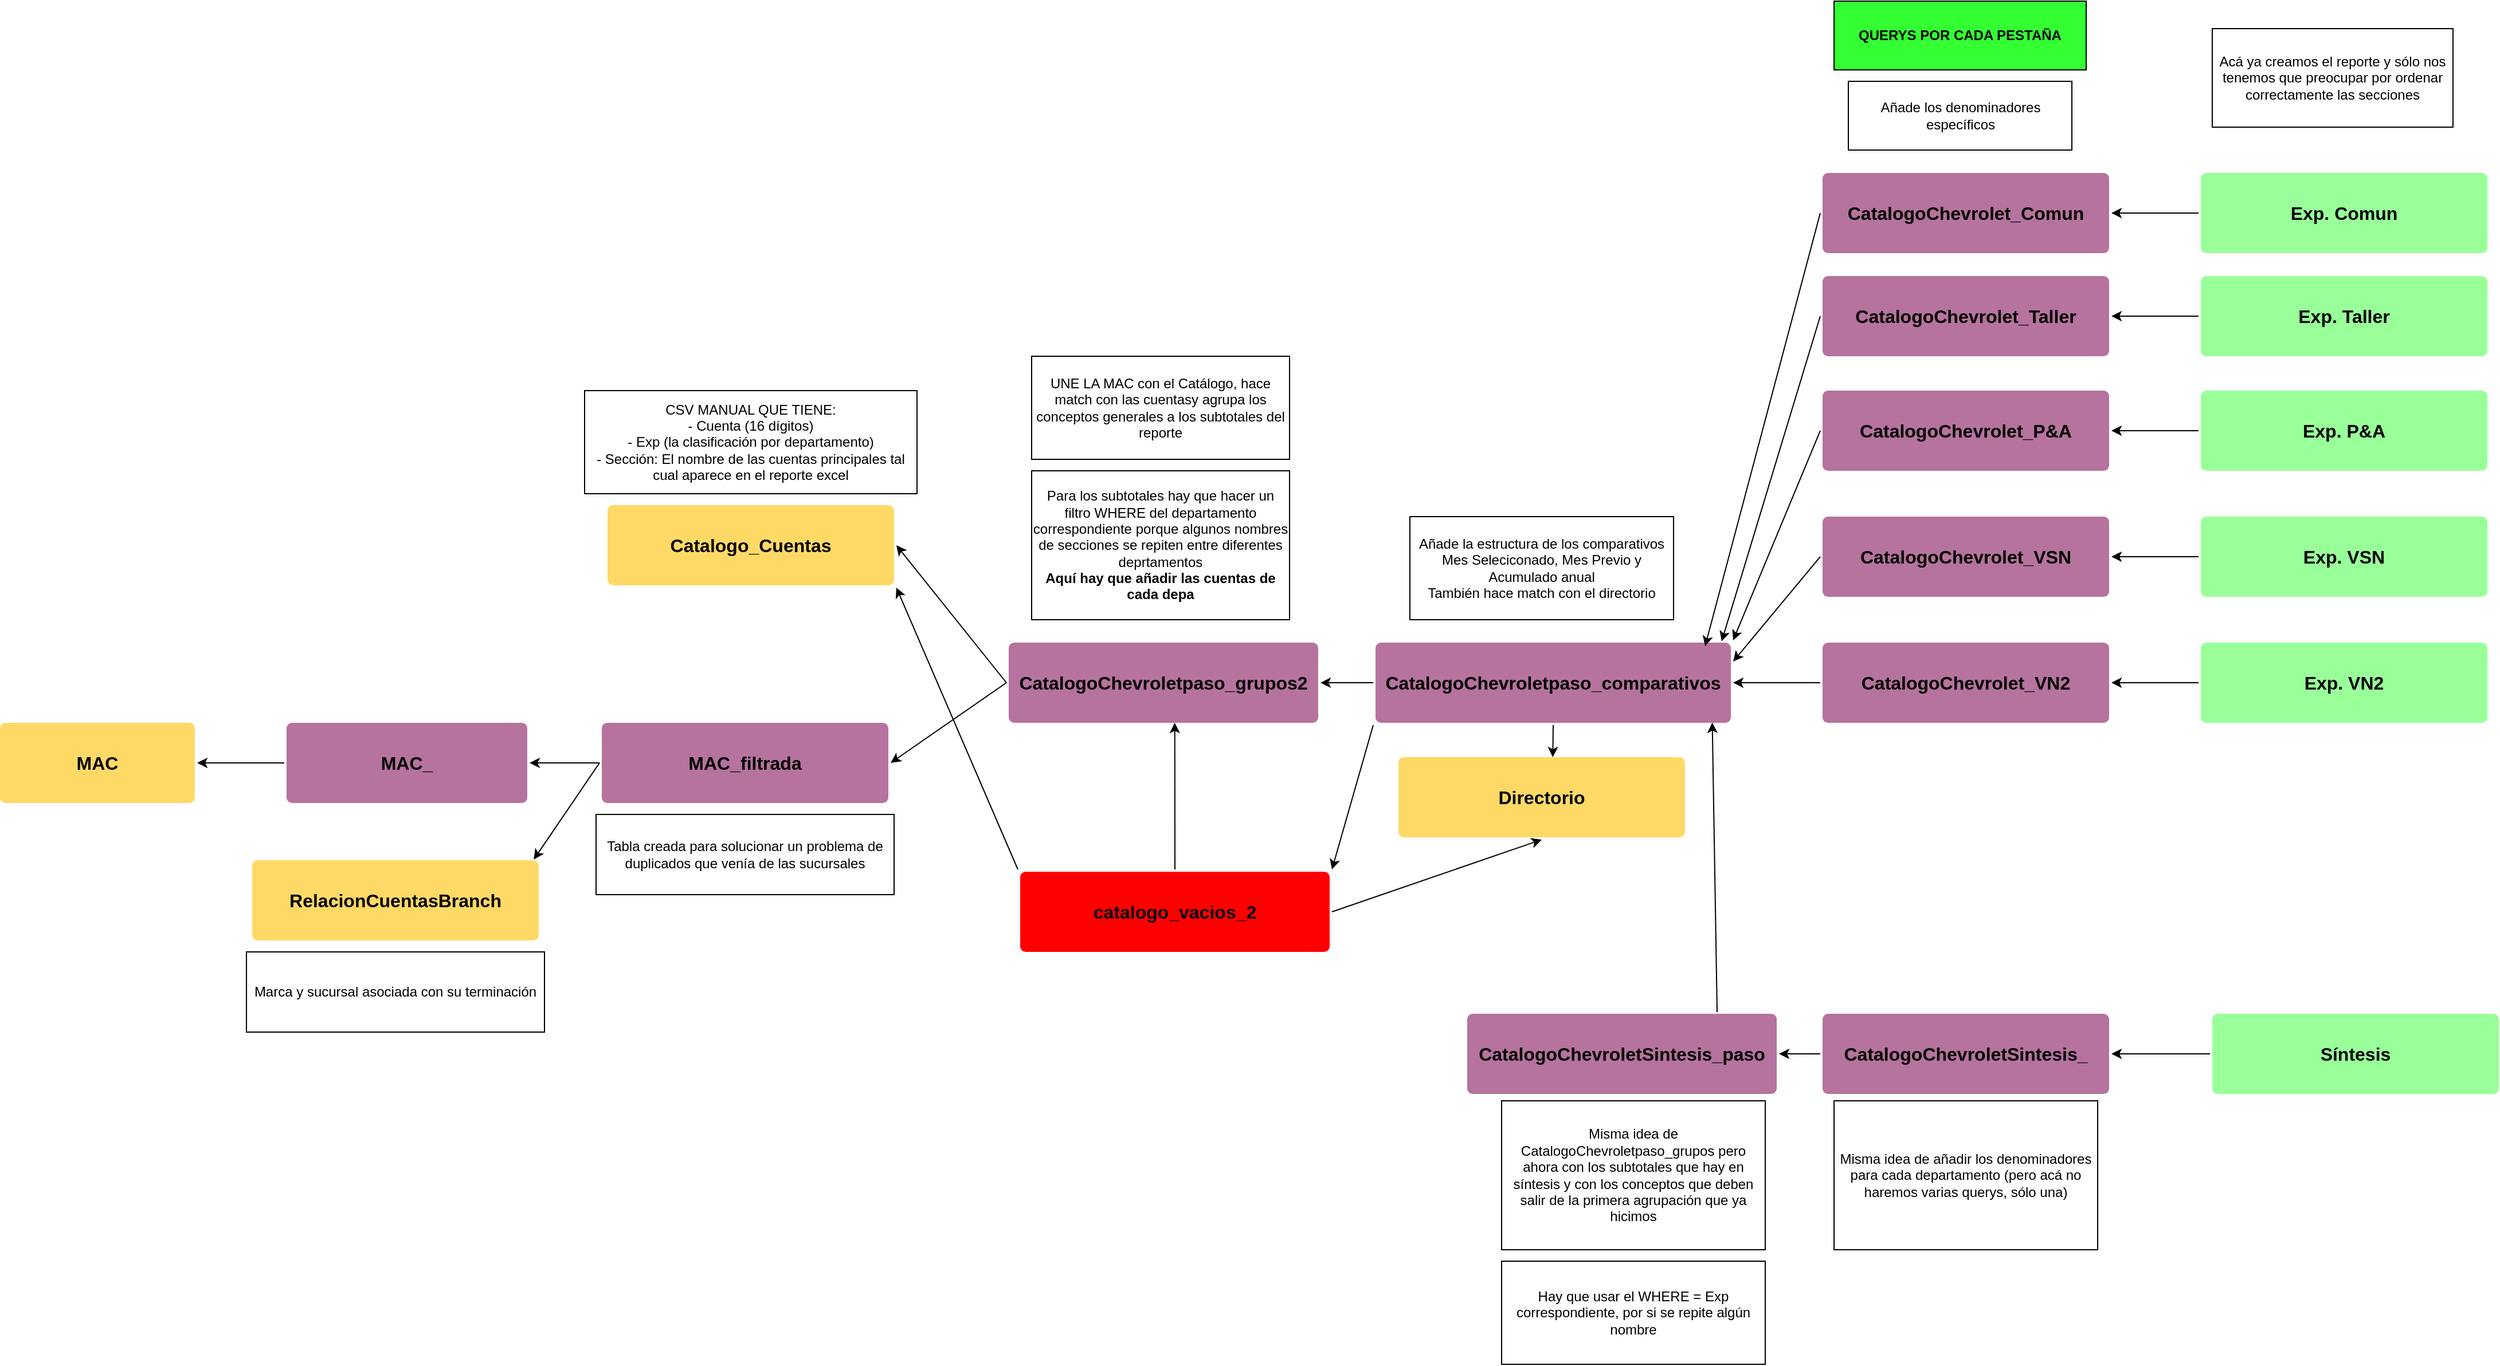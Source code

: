 <mxfile version="22.1.15" type="google">
  <diagram id="6a731a19-8d31-9384-78a2-239565b7b9f0" name="Page-1">
    <mxGraphModel grid="1" page="1" gridSize="10" guides="1" tooltips="1" connect="1" arrows="1" fold="1" pageScale="1" pageWidth="1169" pageHeight="827" background="none" math="0" shadow="0">
      <root>
        <mxCell id="0" />
        <mxCell id="1" parent="0" />
        <mxCell id="WxuLui1noRnbIhzogwKD-1782" value="CSV MANUAL QUE TIENE:&lt;br&gt;- Cuenta (16 dígitos)&lt;br&gt;- Exp (la clasificación por departamento)&lt;br&gt;- Sección: El nombre de las cuentas principales tal cual aparece en el reporte excel" style="rounded=0;whiteSpace=wrap;html=1;" vertex="1" parent="1">
          <mxGeometry x="40" y="-130" width="290" height="90" as="geometry" />
        </mxCell>
        <mxCell id="2Ho_9DHRgpNyLXx4Pw03-1754" style="edgeStyle=orthogonalEdgeStyle;rounded=0;orthogonalLoop=1;jettySize=auto;html=1;exitX=0;exitY=0.5;exitDx=0;exitDy=0;" edge="1" parent="1" source="WxuLui1noRnbIhzogwKD-1783" target="2Ho_9DHRgpNyLXx4Pw03-1753">
          <mxGeometry relative="1" as="geometry" />
        </mxCell>
        <mxCell id="WxuLui1noRnbIhzogwKD-1783" value="&lt;font color=&quot;#000000&quot;&gt;MAC_&lt;/font&gt;" style="rounded=1;whiteSpace=wrap;html=1;shadow=0;labelBackgroundColor=none;strokeColor=none;strokeWidth=3;fillColor=#B5739D;fontFamily=Helvetica;fontSize=16;fontColor=#FFFFFF;align=center;fontStyle=1;spacing=5;arcSize=7;perimeterSpacing=2;" vertex="1" parent="1">
          <mxGeometry x="-220" y="160" width="210" height="70" as="geometry" />
        </mxCell>
        <mxCell id="WxuLui1noRnbIhzogwKD-1794" value="Añade los denominadores específicos" style="rounded=0;whiteSpace=wrap;html=1;" vertex="1" parent="1">
          <mxGeometry x="1142.5" y="-400" width="195" height="60" as="geometry" />
        </mxCell>
        <mxCell id="WxuLui1noRnbIhzogwKD-1799" value="&lt;b&gt;QUERYS POR CADA PESTAÑA&lt;/b&gt;" style="rounded=0;whiteSpace=wrap;html=1;fillColor=#33FF33;" vertex="1" parent="1">
          <mxGeometry x="1130" y="-470" width="220" height="60" as="geometry" />
        </mxCell>
        <mxCell id="WxuLui1noRnbIhzogwKD-1801" value="Acá ya creamos el reporte y sólo nos tenemos que preocupar por ordenar correctamente las secciones" style="rounded=0;whiteSpace=wrap;html=1;" vertex="1" parent="1">
          <mxGeometry x="1460" y="-446" width="210" height="86" as="geometry" />
        </mxCell>
        <mxCell id="WxuLui1noRnbIhzogwKD-1806" style="edgeStyle=none;rounded=0;orthogonalLoop=1;jettySize=auto;html=1;exitX=0;exitY=0.5;exitDx=0;exitDy=0;entryX=1;entryY=0.5;entryDx=0;entryDy=0;" edge="1" parent="1" source="958ozAxaEMUuKhIacC1X-1" target="WxuLui1noRnbIhzogwKD-1783">
          <mxGeometry relative="1" as="geometry" />
        </mxCell>
        <mxCell id="WxuLui1noRnbIhzogwKD-1808" style="edgeStyle=none;rounded=0;orthogonalLoop=1;jettySize=auto;html=1;exitX=0;exitY=0.5;exitDx=0;exitDy=0;entryX=1;entryY=0.5;entryDx=0;entryDy=0;" edge="1" parent="1" source="WxuLui1noRnbIhzogwKD-1807" target="2Ho_9DHRgpNyLXx4Pw03-1751">
          <mxGeometry relative="1" as="geometry">
            <mxPoint x="706" y="200" as="sourcePoint" />
            <mxPoint x="650" y="260" as="targetPoint" />
          </mxGeometry>
        </mxCell>
        <mxCell id="WxuLui1noRnbIhzogwKD-1812" style="edgeStyle=none;rounded=0;orthogonalLoop=1;jettySize=auto;html=1;exitX=0.5;exitY=1;exitDx=0;exitDy=0;entryX=0.538;entryY=0.027;entryDx=0;entryDy=0;entryPerimeter=0;" edge="1" parent="1" source="WxuLui1noRnbIhzogwKD-1807" target="WxuLui1noRnbIhzogwKD-1811">
          <mxGeometry relative="1" as="geometry" />
        </mxCell>
        <mxCell id="y9eLoY0And8_ln3ibi9P-3" style="edgeStyle=none;rounded=0;orthogonalLoop=1;jettySize=auto;html=1;exitX=0;exitY=1;exitDx=0;exitDy=0;entryX=1;entryY=0;entryDx=0;entryDy=0;" edge="1" parent="1" source="WxuLui1noRnbIhzogwKD-1807" target="y9eLoY0And8_ln3ibi9P-1">
          <mxGeometry relative="1" as="geometry" />
        </mxCell>
        <mxCell id="WxuLui1noRnbIhzogwKD-1807" value="&lt;font color=&quot;#000000&quot;&gt;CatalogoChevroletpaso_comparativos&lt;/font&gt;" style="rounded=1;whiteSpace=wrap;html=1;shadow=0;labelBackgroundColor=none;strokeColor=none;strokeWidth=3;fillColor=#B5739D;fontFamily=Helvetica;fontSize=16;fontColor=#FFFFFF;align=center;fontStyle=1;spacing=5;arcSize=7;perimeterSpacing=2;" vertex="1" parent="1">
          <mxGeometry x="730" y="90" width="310" height="70" as="geometry" />
        </mxCell>
        <mxCell id="WxuLui1noRnbIhzogwKD-1809" value="UNE LA MAC con el Catálogo, hace match con las cuentasy agrupa los conceptos generales a los subtotales del reporte" style="rounded=0;whiteSpace=wrap;html=1;" vertex="1" parent="1">
          <mxGeometry x="430" y="-160" width="225" height="90" as="geometry" />
        </mxCell>
        <mxCell id="WxuLui1noRnbIhzogwKD-1810" value="Añade la estructura de los comparativos Mes Seleciconado, Mes Previo y Acumulado anual&lt;br&gt;También hace match con el directorio" style="rounded=0;whiteSpace=wrap;html=1;" vertex="1" parent="1">
          <mxGeometry x="760" y="-20" width="230" height="90" as="geometry" />
        </mxCell>
        <mxCell id="WxuLui1noRnbIhzogwKD-1811" value="&lt;font color=&quot;#000000&quot;&gt;Directorio&lt;/font&gt;" style="rounded=1;whiteSpace=wrap;html=1;shadow=0;labelBackgroundColor=none;strokeColor=none;strokeWidth=3;fillColor=#FFD966;fontFamily=Helvetica;fontSize=16;fontColor=#FFFFFF;align=center;fontStyle=1;spacing=5;arcSize=7;perimeterSpacing=2;" vertex="1" parent="1">
          <mxGeometry x="750" y="190" width="250" height="70" as="geometry" />
        </mxCell>
        <mxCell id="WxuLui1noRnbIhzogwKD-1813" value="Para los subtotales hay que hacer un filtro WHERE del departamento correspondiente porque algunos nombres de secciones se repiten entre diferentes deprtamentos&lt;br&gt;&lt;b&gt;Aquí hay que añadir las cuentas de cada depa&lt;/b&gt;" style="rounded=0;whiteSpace=wrap;html=1;" vertex="1" parent="1">
          <mxGeometry x="430" y="-60" width="225" height="130" as="geometry" />
        </mxCell>
        <mxCell id="WxuLui1noRnbIhzogwKD-1816" style="edgeStyle=none;rounded=0;orthogonalLoop=1;jettySize=auto;html=1;exitX=0;exitY=0.5;exitDx=0;exitDy=0;entryX=1;entryY=0.5;entryDx=0;entryDy=0;" edge="1" parent="1" source="WxuLui1noRnbIhzogwKD-1814" target="WxuLui1noRnbIhzogwKD-1807">
          <mxGeometry relative="1" as="geometry" />
        </mxCell>
        <mxCell id="WxuLui1noRnbIhzogwKD-1814" value="&lt;font color=&quot;#000000&quot;&gt;CatalogoChevrolet_VN2&lt;/font&gt;" style="rounded=1;whiteSpace=wrap;html=1;shadow=0;labelBackgroundColor=none;strokeColor=none;strokeWidth=3;fillColor=#B5739D;fontFamily=Helvetica;fontSize=16;fontColor=#FFFFFF;align=center;fontStyle=1;spacing=5;arcSize=7;perimeterSpacing=2;" vertex="1" parent="1">
          <mxGeometry x="1120" y="90" width="250" height="70" as="geometry" />
        </mxCell>
        <mxCell id="WxuLui1noRnbIhzogwKD-1817" style="edgeStyle=none;rounded=0;orthogonalLoop=1;jettySize=auto;html=1;exitX=0;exitY=0.5;exitDx=0;exitDy=0;entryX=1;entryY=0.5;entryDx=0;entryDy=0;" edge="1" parent="1" source="WxuLui1noRnbIhzogwKD-1815" target="WxuLui1noRnbIhzogwKD-1814">
          <mxGeometry relative="1" as="geometry" />
        </mxCell>
        <mxCell id="WxuLui1noRnbIhzogwKD-1815" value="&lt;font color=&quot;#000000&quot;&gt;Exp. VN2&lt;/font&gt;" style="rounded=1;whiteSpace=wrap;html=1;shadow=0;labelBackgroundColor=none;strokeColor=none;strokeWidth=3;fillColor=#99FF99;fontFamily=Helvetica;fontSize=16;fontColor=#FFFFFF;align=center;fontStyle=1;spacing=5;arcSize=7;perimeterSpacing=2;" vertex="1" parent="1">
          <mxGeometry x="1450" y="90" width="250" height="70" as="geometry" />
        </mxCell>
        <mxCell id="WxuLui1noRnbIhzogwKD-1821" style="edgeStyle=none;rounded=0;orthogonalLoop=1;jettySize=auto;html=1;exitX=0;exitY=0.5;exitDx=0;exitDy=0;entryX=1;entryY=0.5;entryDx=0;entryDy=0;" edge="1" parent="1" source="WxuLui1noRnbIhzogwKD-1818" target="WxuLui1noRnbIhzogwKD-1819">
          <mxGeometry relative="1" as="geometry" />
        </mxCell>
        <mxCell id="WxuLui1noRnbIhzogwKD-1818" value="&lt;font color=&quot;#000000&quot;&gt;Síntesis&lt;/font&gt;" style="rounded=1;whiteSpace=wrap;html=1;shadow=0;labelBackgroundColor=none;strokeColor=none;strokeWidth=3;fillColor=#99FF99;fontFamily=Helvetica;fontSize=16;fontColor=#FFFFFF;align=center;fontStyle=1;spacing=5;arcSize=7;perimeterSpacing=2;" vertex="1" parent="1">
          <mxGeometry x="1460" y="414" width="250" height="70" as="geometry" />
        </mxCell>
        <mxCell id="WxuLui1noRnbIhzogwKD-1820" style="edgeStyle=none;rounded=0;orthogonalLoop=1;jettySize=auto;html=1;entryX=0.942;entryY=0.97;entryDx=0;entryDy=0;entryPerimeter=0;exitX=0.803;exitY=0.008;exitDx=0;exitDy=0;exitPerimeter=0;" edge="1" parent="1" source="WxuLui1noRnbIhzogwKD-1822" target="WxuLui1noRnbIhzogwKD-1807">
          <mxGeometry relative="1" as="geometry">
            <mxPoint x="810" y="440" as="sourcePoint" />
          </mxGeometry>
        </mxCell>
        <mxCell id="WxuLui1noRnbIhzogwKD-1823" style="edgeStyle=none;rounded=0;orthogonalLoop=1;jettySize=auto;html=1;exitX=0;exitY=0.5;exitDx=0;exitDy=0;entryX=1;entryY=0.5;entryDx=0;entryDy=0;" edge="1" parent="1" source="WxuLui1noRnbIhzogwKD-1819" target="WxuLui1noRnbIhzogwKD-1822">
          <mxGeometry relative="1" as="geometry" />
        </mxCell>
        <mxCell id="WxuLui1noRnbIhzogwKD-1819" value="&lt;font color=&quot;#000000&quot;&gt;CatalogoChevroletSintesis_&lt;/font&gt;" style="rounded=1;whiteSpace=wrap;html=1;shadow=0;labelBackgroundColor=none;strokeColor=none;strokeWidth=3;fillColor=#B5739D;fontFamily=Helvetica;fontSize=16;fontColor=#FFFFFF;align=center;fontStyle=1;spacing=5;arcSize=7;perimeterSpacing=2;" vertex="1" parent="1">
          <mxGeometry x="1120" y="414" width="250" height="70" as="geometry" />
        </mxCell>
        <mxCell id="WxuLui1noRnbIhzogwKD-1822" value="&lt;font color=&quot;#000000&quot;&gt;CatalogoChevroletSintesis_paso&lt;/font&gt;" style="rounded=1;whiteSpace=wrap;html=1;shadow=0;labelBackgroundColor=none;strokeColor=none;strokeWidth=3;fillColor=#B5739D;fontFamily=Helvetica;fontSize=16;fontColor=#FFFFFF;align=center;fontStyle=1;spacing=5;arcSize=7;perimeterSpacing=2;" vertex="1" parent="1">
          <mxGeometry x="810" y="414" width="270" height="70" as="geometry" />
        </mxCell>
        <mxCell id="WxuLui1noRnbIhzogwKD-1824" value="Misma idea de CatalogoChevroletpaso_grupos pero ahora con los subtotales que hay en síntesis y con los conceptos que deben salir de la primera agrupación que ya hicimos" style="rounded=0;whiteSpace=wrap;html=1;" vertex="1" parent="1">
          <mxGeometry x="840" y="490" width="230" height="130" as="geometry" />
        </mxCell>
        <mxCell id="WxuLui1noRnbIhzogwKD-1825" value="Misma idea de añadir los denominadores para cada departamento (pero acá no haremos varias querys, sólo una)" style="rounded=0;whiteSpace=wrap;html=1;" vertex="1" parent="1">
          <mxGeometry x="1130" y="490" width="230" height="130" as="geometry" />
        </mxCell>
        <mxCell id="WxuLui1noRnbIhzogwKD-1826" value="Hay que usar el WHERE = Exp correspondiente, por si se repite algún nombre" style="rounded=0;whiteSpace=wrap;html=1;" vertex="1" parent="1">
          <mxGeometry x="840" y="630" width="230" height="90" as="geometry" />
        </mxCell>
        <mxCell id="WxuLui1noRnbIhzogwKD-1829" style="edgeStyle=none;rounded=0;orthogonalLoop=1;jettySize=auto;html=1;exitX=0;exitY=0.5;exitDx=0;exitDy=0;entryX=1;entryY=0.25;entryDx=0;entryDy=0;" edge="1" parent="1" source="WxuLui1noRnbIhzogwKD-1827" target="WxuLui1noRnbIhzogwKD-1807">
          <mxGeometry relative="1" as="geometry" />
        </mxCell>
        <mxCell id="WxuLui1noRnbIhzogwKD-1827" value="&lt;font color=&quot;#000000&quot;&gt;CatalogoChevrolet_VSN&lt;/font&gt;" style="rounded=1;whiteSpace=wrap;html=1;shadow=0;labelBackgroundColor=none;strokeColor=none;strokeWidth=3;fillColor=#B5739D;fontFamily=Helvetica;fontSize=16;fontColor=#FFFFFF;align=center;fontStyle=1;spacing=5;arcSize=7;perimeterSpacing=2;" vertex="1" parent="1">
          <mxGeometry x="1120" y="-20" width="250" height="70" as="geometry" />
        </mxCell>
        <mxCell id="WxuLui1noRnbIhzogwKD-1831" style="edgeStyle=none;rounded=0;orthogonalLoop=1;jettySize=auto;html=1;exitX=0;exitY=0.5;exitDx=0;exitDy=0;" edge="1" parent="1" source="WxuLui1noRnbIhzogwKD-1830" target="WxuLui1noRnbIhzogwKD-1827">
          <mxGeometry relative="1" as="geometry" />
        </mxCell>
        <mxCell id="WxuLui1noRnbIhzogwKD-1830" value="&lt;font color=&quot;#000000&quot;&gt;Exp. VSN&lt;/font&gt;" style="rounded=1;whiteSpace=wrap;html=1;shadow=0;labelBackgroundColor=none;strokeColor=none;strokeWidth=3;fillColor=#99FF99;fontFamily=Helvetica;fontSize=16;fontColor=#FFFFFF;align=center;fontStyle=1;spacing=5;arcSize=7;perimeterSpacing=2;" vertex="1" parent="1">
          <mxGeometry x="1450" y="-20" width="250" height="70" as="geometry" />
        </mxCell>
        <mxCell id="WxuLui1noRnbIhzogwKD-1833" style="edgeStyle=none;rounded=0;orthogonalLoop=1;jettySize=auto;html=1;exitX=0;exitY=0.5;exitDx=0;exitDy=0;entryX=1;entryY=0;entryDx=0;entryDy=0;" edge="1" parent="1" source="WxuLui1noRnbIhzogwKD-1832" target="WxuLui1noRnbIhzogwKD-1807">
          <mxGeometry relative="1" as="geometry" />
        </mxCell>
        <mxCell id="WxuLui1noRnbIhzogwKD-1832" value="&lt;font color=&quot;#000000&quot;&gt;CatalogoChevrolet_P&amp;amp;A&lt;/font&gt;" style="rounded=1;whiteSpace=wrap;html=1;shadow=0;labelBackgroundColor=none;strokeColor=none;strokeWidth=3;fillColor=#B5739D;fontFamily=Helvetica;fontSize=16;fontColor=#FFFFFF;align=center;fontStyle=1;spacing=5;arcSize=7;perimeterSpacing=2;" vertex="1" parent="1">
          <mxGeometry x="1120" y="-130" width="250" height="70" as="geometry" />
        </mxCell>
        <mxCell id="WxuLui1noRnbIhzogwKD-1835" style="edgeStyle=none;rounded=0;orthogonalLoop=1;jettySize=auto;html=1;exitX=0;exitY=0.5;exitDx=0;exitDy=0;entryX=1;entryY=0.5;entryDx=0;entryDy=0;" edge="1" parent="1" source="WxuLui1noRnbIhzogwKD-1834" target="WxuLui1noRnbIhzogwKD-1832">
          <mxGeometry relative="1" as="geometry" />
        </mxCell>
        <mxCell id="WxuLui1noRnbIhzogwKD-1834" value="&lt;font color=&quot;#000000&quot;&gt;Exp. P&amp;amp;A&lt;/font&gt;" style="rounded=1;whiteSpace=wrap;html=1;shadow=0;labelBackgroundColor=none;strokeColor=none;strokeWidth=3;fillColor=#99FF99;fontFamily=Helvetica;fontSize=16;fontColor=#FFFFFF;align=center;fontStyle=1;spacing=5;arcSize=7;perimeterSpacing=2;" vertex="1" parent="1">
          <mxGeometry x="1450" y="-130" width="250" height="70" as="geometry" />
        </mxCell>
        <mxCell id="003Md4qoPg5A_9__orxn-1751" style="rounded=0;orthogonalLoop=1;jettySize=auto;html=1;exitX=0;exitY=0.5;exitDx=0;exitDy=0;entryX=0.968;entryY=0.012;entryDx=0;entryDy=0;entryPerimeter=0;" edge="1" parent="1" source="003Md4qoPg5A_9__orxn-1749" target="WxuLui1noRnbIhzogwKD-1807">
          <mxGeometry relative="1" as="geometry" />
        </mxCell>
        <mxCell id="003Md4qoPg5A_9__orxn-1749" value="&lt;font color=&quot;#000000&quot;&gt;CatalogoChevrolet_Taller&lt;/font&gt;" style="rounded=1;whiteSpace=wrap;html=1;shadow=0;labelBackgroundColor=none;strokeColor=none;strokeWidth=3;fillColor=#B5739D;fontFamily=Helvetica;fontSize=16;fontColor=#FFFFFF;align=center;fontStyle=1;spacing=5;arcSize=7;perimeterSpacing=2;" vertex="1" parent="1">
          <mxGeometry x="1120" y="-230" width="250" height="70" as="geometry" />
        </mxCell>
        <mxCell id="003Md4qoPg5A_9__orxn-1754" style="edgeStyle=none;rounded=0;orthogonalLoop=1;jettySize=auto;html=1;exitX=0;exitY=0.5;exitDx=0;exitDy=0;entryX=0.922;entryY=0.069;entryDx=0;entryDy=0;entryPerimeter=0;" edge="1" parent="1" source="003Md4qoPg5A_9__orxn-1750" target="WxuLui1noRnbIhzogwKD-1807">
          <mxGeometry relative="1" as="geometry" />
        </mxCell>
        <mxCell id="003Md4qoPg5A_9__orxn-1750" value="&lt;font color=&quot;#000000&quot;&gt;CatalogoChevrolet_Comun&lt;/font&gt;" style="rounded=1;whiteSpace=wrap;html=1;shadow=0;labelBackgroundColor=none;strokeColor=none;strokeWidth=3;fillColor=#B5739D;fontFamily=Helvetica;fontSize=16;fontColor=#FFFFFF;align=center;fontStyle=1;spacing=5;arcSize=7;perimeterSpacing=2;" vertex="1" parent="1">
          <mxGeometry x="1120" y="-320" width="250" height="70" as="geometry" />
        </mxCell>
        <mxCell id="003Md4qoPg5A_9__orxn-1756" style="edgeStyle=none;rounded=0;orthogonalLoop=1;jettySize=auto;html=1;exitX=0;exitY=0.5;exitDx=0;exitDy=0;entryX=1;entryY=0.5;entryDx=0;entryDy=0;" edge="1" parent="1" source="003Md4qoPg5A_9__orxn-1755" target="003Md4qoPg5A_9__orxn-1749">
          <mxGeometry relative="1" as="geometry" />
        </mxCell>
        <mxCell id="003Md4qoPg5A_9__orxn-1755" value="&lt;font color=&quot;#000000&quot;&gt;Exp. Taller&lt;/font&gt;" style="rounded=1;whiteSpace=wrap;html=1;shadow=0;labelBackgroundColor=none;strokeColor=none;strokeWidth=3;fillColor=#99FF99;fontFamily=Helvetica;fontSize=16;fontColor=#FFFFFF;align=center;fontStyle=1;spacing=5;arcSize=7;perimeterSpacing=2;" vertex="1" parent="1">
          <mxGeometry x="1450" y="-230" width="250" height="70" as="geometry" />
        </mxCell>
        <mxCell id="003Md4qoPg5A_9__orxn-1758" value="" style="edgeStyle=none;rounded=0;orthogonalLoop=1;jettySize=auto;html=1;" edge="1" parent="1" source="003Md4qoPg5A_9__orxn-1757" target="003Md4qoPg5A_9__orxn-1750">
          <mxGeometry relative="1" as="geometry" />
        </mxCell>
        <mxCell id="003Md4qoPg5A_9__orxn-1757" value="&lt;font color=&quot;#000000&quot;&gt;Exp. Comun&lt;/font&gt;" style="rounded=1;whiteSpace=wrap;html=1;shadow=0;labelBackgroundColor=none;strokeColor=none;strokeWidth=3;fillColor=#99FF99;fontFamily=Helvetica;fontSize=16;fontColor=#FFFFFF;align=center;fontStyle=1;spacing=5;arcSize=7;perimeterSpacing=2;" vertex="1" parent="1">
          <mxGeometry x="1450" y="-320" width="250" height="70" as="geometry" />
        </mxCell>
        <mxCell id="2Ho_9DHRgpNyLXx4Pw03-1749" value="&lt;font color=&quot;#000000&quot;&gt;Catalogo_Cuentas&lt;/font&gt;" style="rounded=1;whiteSpace=wrap;html=1;shadow=0;labelBackgroundColor=none;strokeColor=none;strokeWidth=3;fillColor=#FFD966;fontFamily=Helvetica;fontSize=16;fontColor=#FFFFFF;align=center;fontStyle=1;spacing=5;arcSize=7;perimeterSpacing=2;" vertex="1" parent="1">
          <mxGeometry x="60" y="-30" width="250" height="70" as="geometry" />
        </mxCell>
        <mxCell id="2Ho_9DHRgpNyLXx4Pw03-1755" style="rounded=0;orthogonalLoop=1;jettySize=auto;html=1;exitX=0;exitY=0.5;exitDx=0;exitDy=0;entryX=1;entryY=0.5;entryDx=0;entryDy=0;" edge="1" parent="1" source="2Ho_9DHRgpNyLXx4Pw03-1751" target="2Ho_9DHRgpNyLXx4Pw03-1749">
          <mxGeometry relative="1" as="geometry" />
        </mxCell>
        <mxCell id="2Ho_9DHRgpNyLXx4Pw03-1751" value="&lt;font color=&quot;#000000&quot;&gt;CatalogoChevroletpaso_grupos2&lt;/font&gt;" style="rounded=1;whiteSpace=wrap;html=1;shadow=0;labelBackgroundColor=none;strokeColor=none;strokeWidth=3;fillColor=#B5739D;fontFamily=Helvetica;fontSize=16;fontColor=#FFFFFF;align=center;fontStyle=1;spacing=5;arcSize=7;perimeterSpacing=2;" vertex="1" parent="1">
          <mxGeometry x="410" y="90" width="270" height="70" as="geometry" />
        </mxCell>
        <mxCell id="2Ho_9DHRgpNyLXx4Pw03-1753" value="&lt;font color=&quot;#000000&quot;&gt;MAC&lt;/font&gt;" style="rounded=1;whiteSpace=wrap;html=1;shadow=0;labelBackgroundColor=none;strokeColor=none;strokeWidth=3;fillColor=#FFD966;fontFamily=Helvetica;fontSize=16;fontColor=#FFFFFF;align=center;fontStyle=1;spacing=5;arcSize=7;perimeterSpacing=2;" vertex="1" parent="1">
          <mxGeometry x="-470" y="160" width="170" height="70" as="geometry" />
        </mxCell>
        <mxCell id="958ozAxaEMUuKhIacC1X-1" value="&lt;font color=&quot;#000000&quot;&gt;MAC_filtrada&lt;/font&gt;" style="rounded=1;whiteSpace=wrap;html=1;shadow=0;labelBackgroundColor=none;strokeColor=none;strokeWidth=3;fillColor=#B5739D;fontFamily=Helvetica;fontSize=16;fontColor=#FFFFFF;align=center;fontStyle=1;spacing=5;arcSize=7;perimeterSpacing=2;" vertex="1" parent="1">
          <mxGeometry x="55" y="160" width="250" height="70" as="geometry" />
        </mxCell>
        <mxCell id="958ozAxaEMUuKhIacC1X-2" style="edgeStyle=none;rounded=0;orthogonalLoop=1;jettySize=auto;html=1;exitX=0;exitY=0.5;exitDx=0;exitDy=0;entryX=1;entryY=0.5;entryDx=0;entryDy=0;" edge="1" parent="1" source="2Ho_9DHRgpNyLXx4Pw03-1751" target="958ozAxaEMUuKhIacC1X-1">
          <mxGeometry relative="1" as="geometry">
            <mxPoint x="676" y="300" as="sourcePoint" />
            <mxPoint x="330" y="280" as="targetPoint" />
          </mxGeometry>
        </mxCell>
        <mxCell id="958ozAxaEMUuKhIacC1X-3" value="Tabla creada para solucionar un problema de duplicados que venía de las sucursales" style="rounded=0;whiteSpace=wrap;html=1;" vertex="1" parent="1">
          <mxGeometry x="50" y="240" width="260" height="70" as="geometry" />
        </mxCell>
        <mxCell id="ZhD1otTenKRfIx2nE8DE-2" value="&lt;font color=&quot;#000000&quot;&gt;RelacionCuentasBranch&lt;/font&gt;" style="rounded=1;whiteSpace=wrap;html=1;shadow=0;labelBackgroundColor=none;strokeColor=none;strokeWidth=3;fillColor=#FFD966;fontFamily=Helvetica;fontSize=16;fontColor=#FFFFFF;align=center;fontStyle=1;spacing=5;arcSize=7;perimeterSpacing=2;" vertex="1" parent="1">
          <mxGeometry x="-250" y="280" width="250" height="70" as="geometry" />
        </mxCell>
        <mxCell id="ZhD1otTenKRfIx2nE8DE-3" style="edgeStyle=none;rounded=0;orthogonalLoop=1;jettySize=auto;html=1;exitX=0;exitY=0.5;exitDx=0;exitDy=0;entryX=0.975;entryY=0.018;entryDx=0;entryDy=0;entryPerimeter=0;" edge="1" parent="1" source="958ozAxaEMUuKhIacC1X-1" target="ZhD1otTenKRfIx2nE8DE-2">
          <mxGeometry relative="1" as="geometry" />
        </mxCell>
        <mxCell id="ZhD1otTenKRfIx2nE8DE-4" value="Marca y sucursal asociada con su terminación" style="rounded=0;whiteSpace=wrap;html=1;" vertex="1" parent="1">
          <mxGeometry x="-255" y="360" width="260" height="70" as="geometry" />
        </mxCell>
        <mxCell id="y9eLoY0And8_ln3ibi9P-4" style="edgeStyle=none;rounded=0;orthogonalLoop=1;jettySize=auto;html=1;exitX=0;exitY=0;exitDx=0;exitDy=0;entryX=1;entryY=1;entryDx=0;entryDy=0;" edge="1" parent="1" source="y9eLoY0And8_ln3ibi9P-1" target="2Ho_9DHRgpNyLXx4Pw03-1749">
          <mxGeometry relative="1" as="geometry" />
        </mxCell>
        <mxCell id="y9eLoY0And8_ln3ibi9P-5" style="edgeStyle=none;rounded=0;orthogonalLoop=1;jettySize=auto;html=1;exitX=1;exitY=0.5;exitDx=0;exitDy=0;entryX=0.5;entryY=1;entryDx=0;entryDy=0;" edge="1" parent="1" source="y9eLoY0And8_ln3ibi9P-1" target="WxuLui1noRnbIhzogwKD-1811">
          <mxGeometry relative="1" as="geometry" />
        </mxCell>
        <mxCell id="y9eLoY0And8_ln3ibi9P-1" value="&lt;font color=&quot;#000000&quot;&gt;catalogo_vacios_2&lt;/font&gt;" style="rounded=1;whiteSpace=wrap;html=1;shadow=0;labelBackgroundColor=none;strokeColor=none;strokeWidth=3;fillColor=#FF0000;fontFamily=Helvetica;fontSize=16;fontColor=#FFFFFF;align=center;fontStyle=1;spacing=5;arcSize=7;perimeterSpacing=2;" vertex="1" parent="1">
          <mxGeometry x="420" y="290" width="270" height="70" as="geometry" />
        </mxCell>
        <mxCell id="y9eLoY0And8_ln3ibi9P-2" style="edgeStyle=none;rounded=0;orthogonalLoop=1;jettySize=auto;html=1;exitX=0.5;exitY=0;exitDx=0;exitDy=0;entryX=0.536;entryY=0.973;entryDx=0;entryDy=0;entryPerimeter=0;" edge="1" parent="1" source="y9eLoY0And8_ln3ibi9P-1" target="2Ho_9DHRgpNyLXx4Pw03-1751">
          <mxGeometry relative="1" as="geometry" />
        </mxCell>
      </root>
    </mxGraphModel>
  </diagram>
</mxfile>
